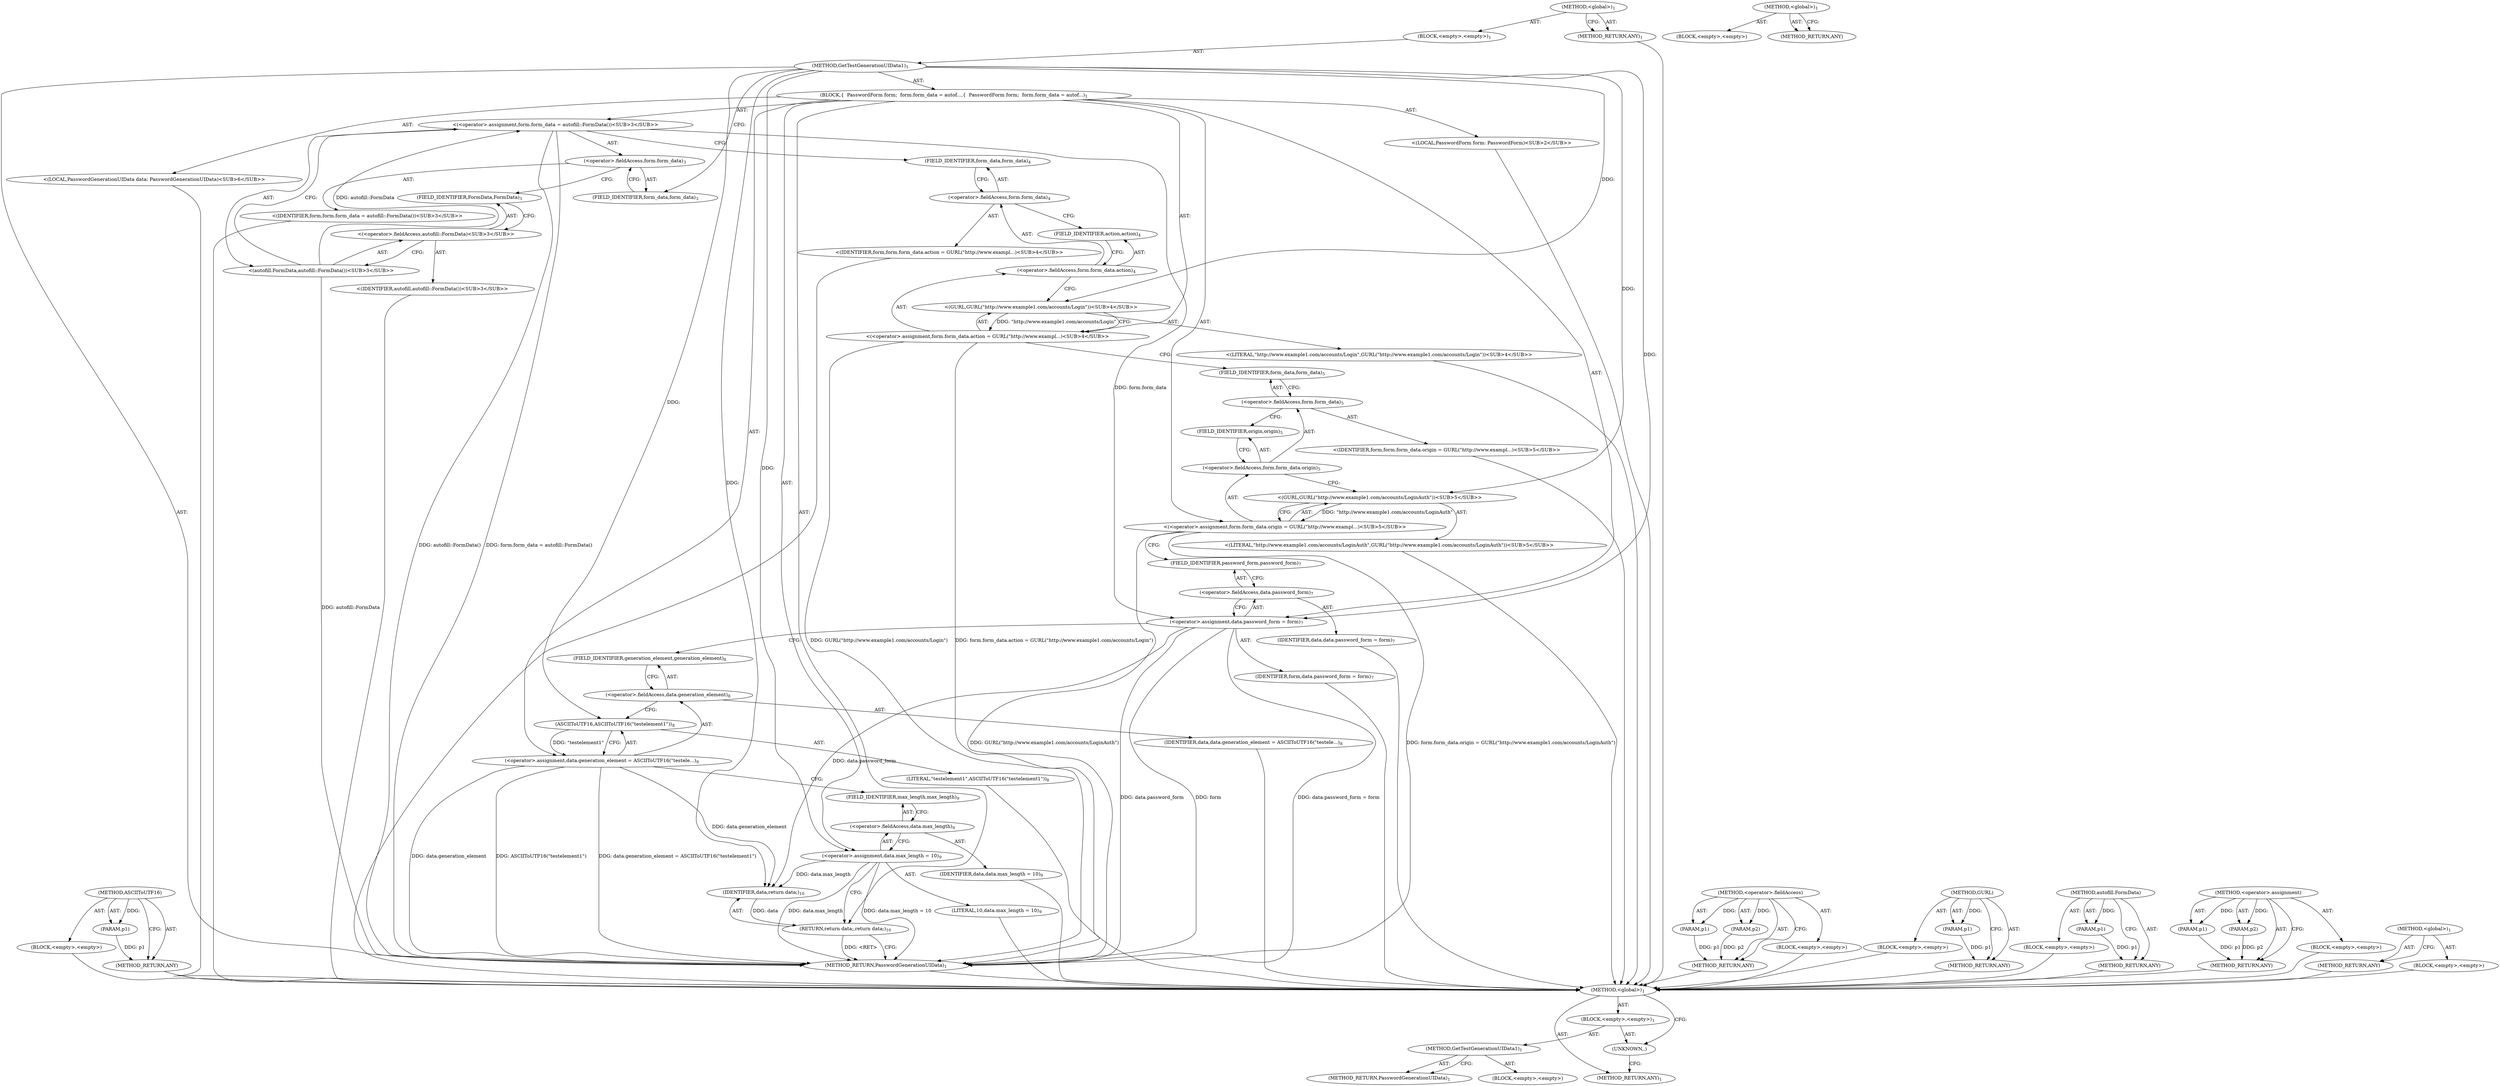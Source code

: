 digraph "&lt;global&gt;" {
vulnerable_99 [label=<(METHOD,ASCIIToUTF16)>];
vulnerable_100 [label=<(PARAM,p1)>];
vulnerable_101 [label=<(BLOCK,&lt;empty&gt;,&lt;empty&gt;)>];
vulnerable_102 [label=<(METHOD_RETURN,ANY)>];
vulnerable_6 [label=<(METHOD,&lt;global&gt;)<SUB>1</SUB>>];
vulnerable_7 [label=<(BLOCK,&lt;empty&gt;,&lt;empty&gt;)<SUB>1</SUB>>];
vulnerable_8 [label=<(METHOD,GetTestGenerationUIData1)<SUB>1</SUB>>];
vulnerable_9 [label=<(BLOCK,{
  PasswordForm form;
  form.form_data = autof...,{
  PasswordForm form;
  form.form_data = autof...)<SUB>1</SUB>>];
vulnerable_10 [label="<(LOCAL,PasswordForm form: PasswordForm)<SUB>2</SUB>>"];
vulnerable_11 [label="<(&lt;operator&gt;.assignment,form.form_data = autofill::FormData())<SUB>3</SUB>>"];
vulnerable_12 [label=<(&lt;operator&gt;.fieldAccess,form.form_data)<SUB>3</SUB>>];
vulnerable_13 [label="<(IDENTIFIER,form,form.form_data = autofill::FormData())<SUB>3</SUB>>"];
vulnerable_14 [label=<(FIELD_IDENTIFIER,form_data,form_data)<SUB>3</SUB>>];
vulnerable_15 [label="<(autofill.FormData,autofill::FormData())<SUB>3</SUB>>"];
vulnerable_16 [label="<(&lt;operator&gt;.fieldAccess,autofill::FormData)<SUB>3</SUB>>"];
vulnerable_17 [label="<(IDENTIFIER,autofill,autofill::FormData())<SUB>3</SUB>>"];
vulnerable_18 [label=<(FIELD_IDENTIFIER,FormData,FormData)<SUB>3</SUB>>];
vulnerable_19 [label="<(&lt;operator&gt;.assignment,form.form_data.action = GURL(&quot;http://www.exampl...)<SUB>4</SUB>>"];
vulnerable_20 [label=<(&lt;operator&gt;.fieldAccess,form.form_data.action)<SUB>4</SUB>>];
vulnerable_21 [label=<(&lt;operator&gt;.fieldAccess,form.form_data)<SUB>4</SUB>>];
vulnerable_22 [label="<(IDENTIFIER,form,form.form_data.action = GURL(&quot;http://www.exampl...)<SUB>4</SUB>>"];
vulnerable_23 [label=<(FIELD_IDENTIFIER,form_data,form_data)<SUB>4</SUB>>];
vulnerable_24 [label=<(FIELD_IDENTIFIER,action,action)<SUB>4</SUB>>];
vulnerable_25 [label="<(GURL,GURL(&quot;http://www.example1.com/accounts/Login&quot;))<SUB>4</SUB>>"];
vulnerable_26 [label="<(LITERAL,&quot;http://www.example1.com/accounts/Login&quot;,GURL(&quot;http://www.example1.com/accounts/Login&quot;))<SUB>4</SUB>>"];
vulnerable_27 [label="<(&lt;operator&gt;.assignment,form.form_data.origin = GURL(&quot;http://www.exampl...)<SUB>5</SUB>>"];
vulnerable_28 [label=<(&lt;operator&gt;.fieldAccess,form.form_data.origin)<SUB>5</SUB>>];
vulnerable_29 [label=<(&lt;operator&gt;.fieldAccess,form.form_data)<SUB>5</SUB>>];
vulnerable_30 [label="<(IDENTIFIER,form,form.form_data.origin = GURL(&quot;http://www.exampl...)<SUB>5</SUB>>"];
vulnerable_31 [label=<(FIELD_IDENTIFIER,form_data,form_data)<SUB>5</SUB>>];
vulnerable_32 [label=<(FIELD_IDENTIFIER,origin,origin)<SUB>5</SUB>>];
vulnerable_33 [label="<(GURL,GURL(&quot;http://www.example1.com/accounts/LoginAuth&quot;))<SUB>5</SUB>>"];
vulnerable_34 [label="<(LITERAL,&quot;http://www.example1.com/accounts/LoginAuth&quot;,GURL(&quot;http://www.example1.com/accounts/LoginAuth&quot;))<SUB>5</SUB>>"];
vulnerable_35 [label="<(LOCAL,PasswordGenerationUIData data: PasswordGenerationUIData)<SUB>6</SUB>>"];
vulnerable_36 [label=<(&lt;operator&gt;.assignment,data.password_form = form)<SUB>7</SUB>>];
vulnerable_37 [label=<(&lt;operator&gt;.fieldAccess,data.password_form)<SUB>7</SUB>>];
vulnerable_38 [label=<(IDENTIFIER,data,data.password_form = form)<SUB>7</SUB>>];
vulnerable_39 [label=<(FIELD_IDENTIFIER,password_form,password_form)<SUB>7</SUB>>];
vulnerable_40 [label=<(IDENTIFIER,form,data.password_form = form)<SUB>7</SUB>>];
vulnerable_41 [label=<(&lt;operator&gt;.assignment,data.generation_element = ASCIIToUTF16(&quot;testele...)<SUB>8</SUB>>];
vulnerable_42 [label=<(&lt;operator&gt;.fieldAccess,data.generation_element)<SUB>8</SUB>>];
vulnerable_43 [label=<(IDENTIFIER,data,data.generation_element = ASCIIToUTF16(&quot;testele...)<SUB>8</SUB>>];
vulnerable_44 [label=<(FIELD_IDENTIFIER,generation_element,generation_element)<SUB>8</SUB>>];
vulnerable_45 [label=<(ASCIIToUTF16,ASCIIToUTF16(&quot;testelement1&quot;))<SUB>8</SUB>>];
vulnerable_46 [label=<(LITERAL,&quot;testelement1&quot;,ASCIIToUTF16(&quot;testelement1&quot;))<SUB>8</SUB>>];
vulnerable_47 [label=<(&lt;operator&gt;.assignment,data.max_length = 10)<SUB>9</SUB>>];
vulnerable_48 [label=<(&lt;operator&gt;.fieldAccess,data.max_length)<SUB>9</SUB>>];
vulnerable_49 [label=<(IDENTIFIER,data,data.max_length = 10)<SUB>9</SUB>>];
vulnerable_50 [label=<(FIELD_IDENTIFIER,max_length,max_length)<SUB>9</SUB>>];
vulnerable_51 [label=<(LITERAL,10,data.max_length = 10)<SUB>9</SUB>>];
vulnerable_52 [label=<(RETURN,return data;,return data;)<SUB>10</SUB>>];
vulnerable_53 [label=<(IDENTIFIER,data,return data;)<SUB>10</SUB>>];
vulnerable_54 [label=<(METHOD_RETURN,PasswordGenerationUIData)<SUB>1</SUB>>];
vulnerable_56 [label=<(METHOD_RETURN,ANY)<SUB>1</SUB>>];
vulnerable_86 [label=<(METHOD,&lt;operator&gt;.fieldAccess)>];
vulnerable_87 [label=<(PARAM,p1)>];
vulnerable_88 [label=<(PARAM,p2)>];
vulnerable_89 [label=<(BLOCK,&lt;empty&gt;,&lt;empty&gt;)>];
vulnerable_90 [label=<(METHOD_RETURN,ANY)>];
vulnerable_95 [label=<(METHOD,GURL)>];
vulnerable_96 [label=<(PARAM,p1)>];
vulnerable_97 [label=<(BLOCK,&lt;empty&gt;,&lt;empty&gt;)>];
vulnerable_98 [label=<(METHOD_RETURN,ANY)>];
vulnerable_91 [label=<(METHOD,autofill.FormData)>];
vulnerable_92 [label=<(PARAM,p1)>];
vulnerable_93 [label=<(BLOCK,&lt;empty&gt;,&lt;empty&gt;)>];
vulnerable_94 [label=<(METHOD_RETURN,ANY)>];
vulnerable_81 [label=<(METHOD,&lt;operator&gt;.assignment)>];
vulnerable_82 [label=<(PARAM,p1)>];
vulnerable_83 [label=<(PARAM,p2)>];
vulnerable_84 [label=<(BLOCK,&lt;empty&gt;,&lt;empty&gt;)>];
vulnerable_85 [label=<(METHOD_RETURN,ANY)>];
vulnerable_75 [label=<(METHOD,&lt;global&gt;)<SUB>1</SUB>>];
vulnerable_76 [label=<(BLOCK,&lt;empty&gt;,&lt;empty&gt;)>];
vulnerable_77 [label=<(METHOD_RETURN,ANY)>];
fixed_6 [label=<(METHOD,&lt;global&gt;)<SUB>1</SUB>>];
fixed_7 [label=<(BLOCK,&lt;empty&gt;,&lt;empty&gt;)<SUB>1</SUB>>];
fixed_8 [label=<(METHOD,GetTestGenerationUIData1)<SUB>1</SUB>>];
fixed_9 [label=<(BLOCK,&lt;empty&gt;,&lt;empty&gt;)>];
fixed_10 [label=<(METHOD_RETURN,PasswordGenerationUIData)<SUB>1</SUB>>];
fixed_12 [label=<(UNKNOWN,,)>];
fixed_13 [label=<(METHOD_RETURN,ANY)<SUB>1</SUB>>];
fixed_22 [label=<(METHOD,&lt;global&gt;)<SUB>1</SUB>>];
fixed_23 [label=<(BLOCK,&lt;empty&gt;,&lt;empty&gt;)>];
fixed_24 [label=<(METHOD_RETURN,ANY)>];
vulnerable_99 -> vulnerable_100  [key=0, label="AST: "];
vulnerable_99 -> vulnerable_100  [key=1, label="DDG: "];
vulnerable_99 -> vulnerable_101  [key=0, label="AST: "];
vulnerable_99 -> vulnerable_102  [key=0, label="AST: "];
vulnerable_99 -> vulnerable_102  [key=1, label="CFG: "];
vulnerable_100 -> vulnerable_102  [key=0, label="DDG: p1"];
vulnerable_101 -> fixed_6  [key=0];
vulnerable_102 -> fixed_6  [key=0];
vulnerable_6 -> vulnerable_7  [key=0, label="AST: "];
vulnerable_6 -> vulnerable_56  [key=0, label="AST: "];
vulnerable_6 -> vulnerable_56  [key=1, label="CFG: "];
vulnerable_7 -> vulnerable_8  [key=0, label="AST: "];
vulnerable_8 -> vulnerable_9  [key=0, label="AST: "];
vulnerable_8 -> vulnerable_54  [key=0, label="AST: "];
vulnerable_8 -> vulnerable_14  [key=0, label="CFG: "];
vulnerable_8 -> vulnerable_36  [key=0, label="DDG: "];
vulnerable_8 -> vulnerable_47  [key=0, label="DDG: "];
vulnerable_8 -> vulnerable_53  [key=0, label="DDG: "];
vulnerable_8 -> vulnerable_25  [key=0, label="DDG: "];
vulnerable_8 -> vulnerable_33  [key=0, label="DDG: "];
vulnerable_8 -> vulnerable_45  [key=0, label="DDG: "];
vulnerable_9 -> vulnerable_10  [key=0, label="AST: "];
vulnerable_9 -> vulnerable_11  [key=0, label="AST: "];
vulnerable_9 -> vulnerable_19  [key=0, label="AST: "];
vulnerable_9 -> vulnerable_27  [key=0, label="AST: "];
vulnerable_9 -> vulnerable_35  [key=0, label="AST: "];
vulnerable_9 -> vulnerable_36  [key=0, label="AST: "];
vulnerable_9 -> vulnerable_41  [key=0, label="AST: "];
vulnerable_9 -> vulnerable_47  [key=0, label="AST: "];
vulnerable_9 -> vulnerable_52  [key=0, label="AST: "];
vulnerable_10 -> fixed_6  [key=0];
vulnerable_11 -> vulnerable_12  [key=0, label="AST: "];
vulnerable_11 -> vulnerable_15  [key=0, label="AST: "];
vulnerable_11 -> vulnerable_23  [key=0, label="CFG: "];
vulnerable_11 -> vulnerable_54  [key=0, label="DDG: autofill::FormData()"];
vulnerable_11 -> vulnerable_54  [key=1, label="DDG: form.form_data = autofill::FormData()"];
vulnerable_11 -> vulnerable_36  [key=0, label="DDG: form.form_data"];
vulnerable_12 -> vulnerable_13  [key=0, label="AST: "];
vulnerable_12 -> vulnerable_14  [key=0, label="AST: "];
vulnerable_12 -> vulnerable_18  [key=0, label="CFG: "];
vulnerable_13 -> fixed_6  [key=0];
vulnerable_14 -> vulnerable_12  [key=0, label="CFG: "];
vulnerable_15 -> vulnerable_16  [key=0, label="AST: "];
vulnerable_15 -> vulnerable_11  [key=0, label="CFG: "];
vulnerable_15 -> vulnerable_11  [key=1, label="DDG: autofill::FormData"];
vulnerable_15 -> vulnerable_54  [key=0, label="DDG: autofill::FormData"];
vulnerable_16 -> vulnerable_17  [key=0, label="AST: "];
vulnerable_16 -> vulnerable_18  [key=0, label="AST: "];
vulnerable_16 -> vulnerable_15  [key=0, label="CFG: "];
vulnerable_17 -> fixed_6  [key=0];
vulnerable_18 -> vulnerable_16  [key=0, label="CFG: "];
vulnerable_19 -> vulnerable_20  [key=0, label="AST: "];
vulnerable_19 -> vulnerable_25  [key=0, label="AST: "];
vulnerable_19 -> vulnerable_31  [key=0, label="CFG: "];
vulnerable_19 -> vulnerable_54  [key=0, label="DDG: GURL(&quot;http://www.example1.com/accounts/Login&quot;)"];
vulnerable_19 -> vulnerable_54  [key=1, label="DDG: form.form_data.action = GURL(&quot;http://www.example1.com/accounts/Login&quot;)"];
vulnerable_20 -> vulnerable_21  [key=0, label="AST: "];
vulnerable_20 -> vulnerable_24  [key=0, label="AST: "];
vulnerable_20 -> vulnerable_25  [key=0, label="CFG: "];
vulnerable_21 -> vulnerable_22  [key=0, label="AST: "];
vulnerable_21 -> vulnerable_23  [key=0, label="AST: "];
vulnerable_21 -> vulnerable_24  [key=0, label="CFG: "];
vulnerable_22 -> fixed_6  [key=0];
vulnerable_23 -> vulnerable_21  [key=0, label="CFG: "];
vulnerable_24 -> vulnerable_20  [key=0, label="CFG: "];
vulnerable_25 -> vulnerable_26  [key=0, label="AST: "];
vulnerable_25 -> vulnerable_19  [key=0, label="CFG: "];
vulnerable_25 -> vulnerable_19  [key=1, label="DDG: &quot;http://www.example1.com/accounts/Login&quot;"];
vulnerable_26 -> fixed_6  [key=0];
vulnerable_27 -> vulnerable_28  [key=0, label="AST: "];
vulnerable_27 -> vulnerable_33  [key=0, label="AST: "];
vulnerable_27 -> vulnerable_39  [key=0, label="CFG: "];
vulnerable_27 -> vulnerable_54  [key=0, label="DDG: GURL(&quot;http://www.example1.com/accounts/LoginAuth&quot;)"];
vulnerable_27 -> vulnerable_54  [key=1, label="DDG: form.form_data.origin = GURL(&quot;http://www.example1.com/accounts/LoginAuth&quot;)"];
vulnerable_28 -> vulnerable_29  [key=0, label="AST: "];
vulnerable_28 -> vulnerable_32  [key=0, label="AST: "];
vulnerable_28 -> vulnerable_33  [key=0, label="CFG: "];
vulnerable_29 -> vulnerable_30  [key=0, label="AST: "];
vulnerable_29 -> vulnerable_31  [key=0, label="AST: "];
vulnerable_29 -> vulnerable_32  [key=0, label="CFG: "];
vulnerable_30 -> fixed_6  [key=0];
vulnerable_31 -> vulnerable_29  [key=0, label="CFG: "];
vulnerable_32 -> vulnerable_28  [key=0, label="CFG: "];
vulnerable_33 -> vulnerable_34  [key=0, label="AST: "];
vulnerable_33 -> vulnerable_27  [key=0, label="CFG: "];
vulnerable_33 -> vulnerable_27  [key=1, label="DDG: &quot;http://www.example1.com/accounts/LoginAuth&quot;"];
vulnerable_34 -> fixed_6  [key=0];
vulnerable_35 -> fixed_6  [key=0];
vulnerable_36 -> vulnerable_37  [key=0, label="AST: "];
vulnerable_36 -> vulnerable_40  [key=0, label="AST: "];
vulnerable_36 -> vulnerable_44  [key=0, label="CFG: "];
vulnerable_36 -> vulnerable_54  [key=0, label="DDG: data.password_form"];
vulnerable_36 -> vulnerable_54  [key=1, label="DDG: form"];
vulnerable_36 -> vulnerable_54  [key=2, label="DDG: data.password_form = form"];
vulnerable_36 -> vulnerable_53  [key=0, label="DDG: data.password_form"];
vulnerable_37 -> vulnerable_38  [key=0, label="AST: "];
vulnerable_37 -> vulnerable_39  [key=0, label="AST: "];
vulnerable_37 -> vulnerable_36  [key=0, label="CFG: "];
vulnerable_38 -> fixed_6  [key=0];
vulnerable_39 -> vulnerable_37  [key=0, label="CFG: "];
vulnerable_40 -> fixed_6  [key=0];
vulnerable_41 -> vulnerable_42  [key=0, label="AST: "];
vulnerable_41 -> vulnerable_45  [key=0, label="AST: "];
vulnerable_41 -> vulnerable_50  [key=0, label="CFG: "];
vulnerable_41 -> vulnerable_54  [key=0, label="DDG: data.generation_element"];
vulnerable_41 -> vulnerable_54  [key=1, label="DDG: ASCIIToUTF16(&quot;testelement1&quot;)"];
vulnerable_41 -> vulnerable_54  [key=2, label="DDG: data.generation_element = ASCIIToUTF16(&quot;testelement1&quot;)"];
vulnerable_41 -> vulnerable_53  [key=0, label="DDG: data.generation_element"];
vulnerable_42 -> vulnerable_43  [key=0, label="AST: "];
vulnerable_42 -> vulnerable_44  [key=0, label="AST: "];
vulnerable_42 -> vulnerable_45  [key=0, label="CFG: "];
vulnerable_43 -> fixed_6  [key=0];
vulnerable_44 -> vulnerable_42  [key=0, label="CFG: "];
vulnerable_45 -> vulnerable_46  [key=0, label="AST: "];
vulnerable_45 -> vulnerable_41  [key=0, label="CFG: "];
vulnerable_45 -> vulnerable_41  [key=1, label="DDG: &quot;testelement1&quot;"];
vulnerable_46 -> fixed_6  [key=0];
vulnerable_47 -> vulnerable_48  [key=0, label="AST: "];
vulnerable_47 -> vulnerable_51  [key=0, label="AST: "];
vulnerable_47 -> vulnerable_52  [key=0, label="CFG: "];
vulnerable_47 -> vulnerable_54  [key=0, label="DDG: data.max_length"];
vulnerable_47 -> vulnerable_54  [key=1, label="DDG: data.max_length = 10"];
vulnerable_47 -> vulnerable_53  [key=0, label="DDG: data.max_length"];
vulnerable_48 -> vulnerable_49  [key=0, label="AST: "];
vulnerable_48 -> vulnerable_50  [key=0, label="AST: "];
vulnerable_48 -> vulnerable_47  [key=0, label="CFG: "];
vulnerable_49 -> fixed_6  [key=0];
vulnerable_50 -> vulnerable_48  [key=0, label="CFG: "];
vulnerable_51 -> fixed_6  [key=0];
vulnerable_52 -> vulnerable_53  [key=0, label="AST: "];
vulnerable_52 -> vulnerable_54  [key=0, label="CFG: "];
vulnerable_52 -> vulnerable_54  [key=1, label="DDG: &lt;RET&gt;"];
vulnerable_53 -> vulnerable_52  [key=0, label="DDG: data"];
vulnerable_54 -> fixed_6  [key=0];
vulnerable_56 -> fixed_6  [key=0];
vulnerable_86 -> vulnerable_87  [key=0, label="AST: "];
vulnerable_86 -> vulnerable_87  [key=1, label="DDG: "];
vulnerable_86 -> vulnerable_89  [key=0, label="AST: "];
vulnerable_86 -> vulnerable_88  [key=0, label="AST: "];
vulnerable_86 -> vulnerable_88  [key=1, label="DDG: "];
vulnerable_86 -> vulnerable_90  [key=0, label="AST: "];
vulnerable_86 -> vulnerable_90  [key=1, label="CFG: "];
vulnerable_87 -> vulnerable_90  [key=0, label="DDG: p1"];
vulnerable_88 -> vulnerable_90  [key=0, label="DDG: p2"];
vulnerable_89 -> fixed_6  [key=0];
vulnerable_90 -> fixed_6  [key=0];
vulnerable_95 -> vulnerable_96  [key=0, label="AST: "];
vulnerable_95 -> vulnerable_96  [key=1, label="DDG: "];
vulnerable_95 -> vulnerable_97  [key=0, label="AST: "];
vulnerable_95 -> vulnerable_98  [key=0, label="AST: "];
vulnerable_95 -> vulnerable_98  [key=1, label="CFG: "];
vulnerable_96 -> vulnerable_98  [key=0, label="DDG: p1"];
vulnerable_97 -> fixed_6  [key=0];
vulnerable_98 -> fixed_6  [key=0];
vulnerable_91 -> vulnerable_92  [key=0, label="AST: "];
vulnerable_91 -> vulnerable_92  [key=1, label="DDG: "];
vulnerable_91 -> vulnerable_93  [key=0, label="AST: "];
vulnerable_91 -> vulnerable_94  [key=0, label="AST: "];
vulnerable_91 -> vulnerable_94  [key=1, label="CFG: "];
vulnerable_92 -> vulnerable_94  [key=0, label="DDG: p1"];
vulnerable_93 -> fixed_6  [key=0];
vulnerable_94 -> fixed_6  [key=0];
vulnerable_81 -> vulnerable_82  [key=0, label="AST: "];
vulnerable_81 -> vulnerable_82  [key=1, label="DDG: "];
vulnerable_81 -> vulnerable_84  [key=0, label="AST: "];
vulnerable_81 -> vulnerable_83  [key=0, label="AST: "];
vulnerable_81 -> vulnerable_83  [key=1, label="DDG: "];
vulnerable_81 -> vulnerable_85  [key=0, label="AST: "];
vulnerable_81 -> vulnerable_85  [key=1, label="CFG: "];
vulnerable_82 -> vulnerable_85  [key=0, label="DDG: p1"];
vulnerable_83 -> vulnerable_85  [key=0, label="DDG: p2"];
vulnerable_84 -> fixed_6  [key=0];
vulnerable_85 -> fixed_6  [key=0];
vulnerable_75 -> vulnerable_76  [key=0, label="AST: "];
vulnerable_75 -> vulnerable_77  [key=0, label="AST: "];
vulnerable_75 -> vulnerable_77  [key=1, label="CFG: "];
vulnerable_76 -> fixed_6  [key=0];
vulnerable_77 -> fixed_6  [key=0];
fixed_6 -> fixed_7  [key=0, label="AST: "];
fixed_6 -> fixed_13  [key=0, label="AST: "];
fixed_6 -> fixed_12  [key=0, label="CFG: "];
fixed_7 -> fixed_8  [key=0, label="AST: "];
fixed_7 -> fixed_12  [key=0, label="AST: "];
fixed_8 -> fixed_9  [key=0, label="AST: "];
fixed_8 -> fixed_10  [key=0, label="AST: "];
fixed_8 -> fixed_10  [key=1, label="CFG: "];
fixed_12 -> fixed_13  [key=0, label="CFG: "];
fixed_22 -> fixed_23  [key=0, label="AST: "];
fixed_22 -> fixed_24  [key=0, label="AST: "];
fixed_22 -> fixed_24  [key=1, label="CFG: "];
}
